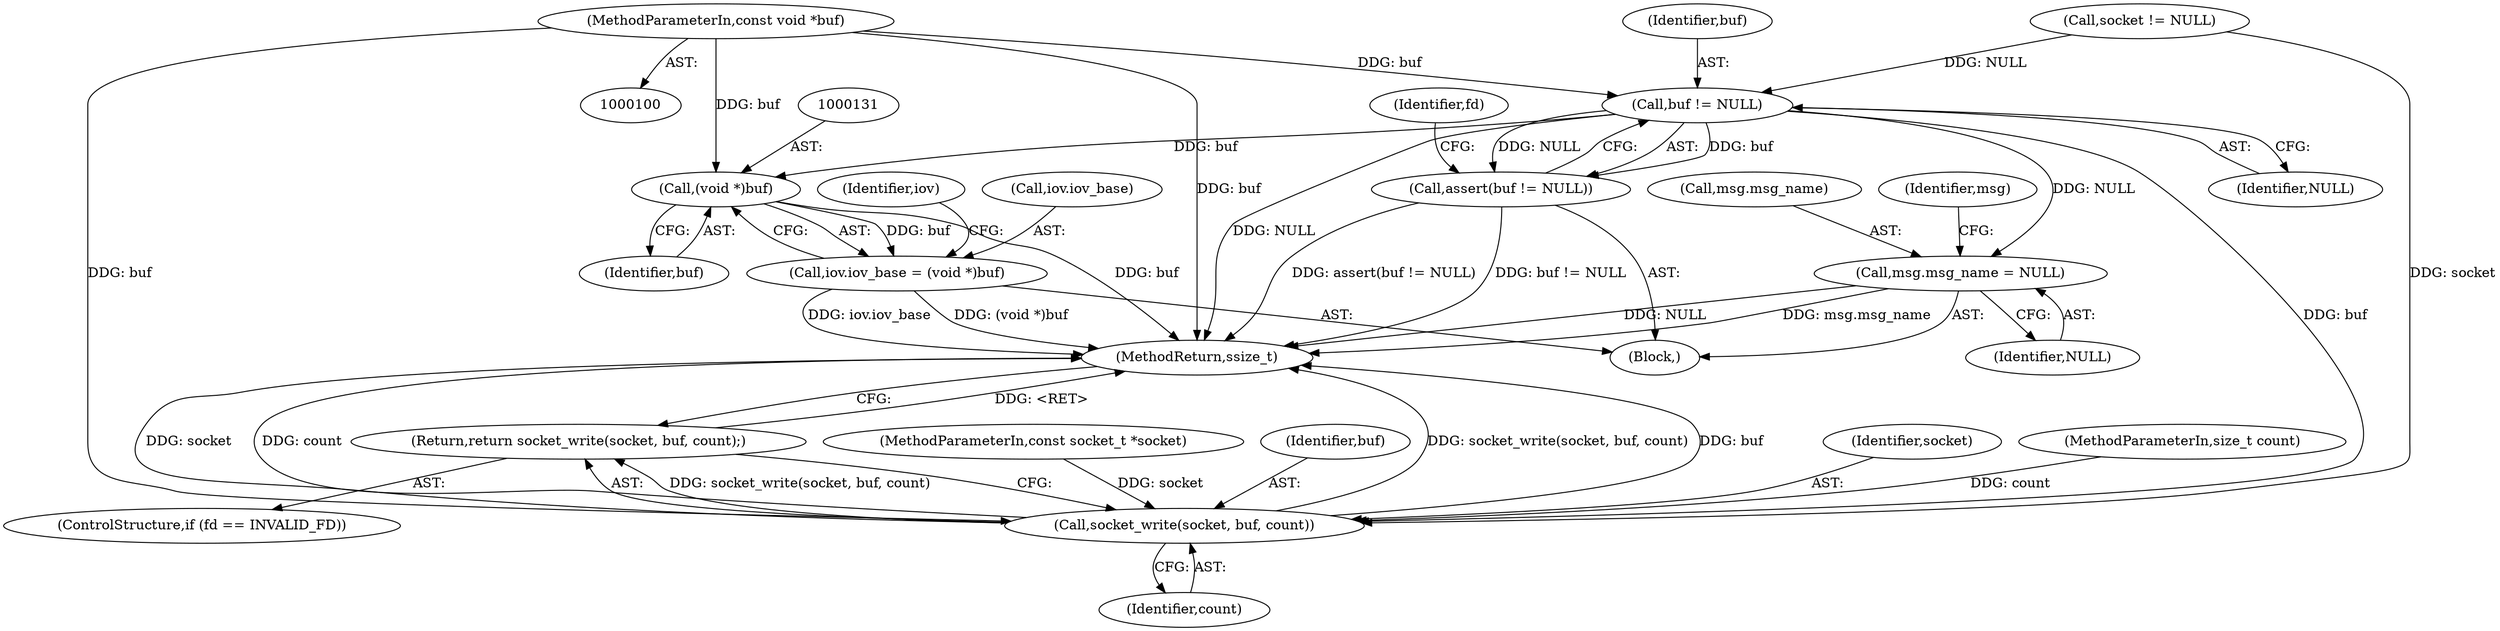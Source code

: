 digraph "0_Android_472271b153c5dc53c28beac55480a8d8434b2d5c_65@pointer" {
"1000102" [label="(MethodParameterIn,const void *buf)"];
"1000111" [label="(Call,buf != NULL)"];
"1000110" [label="(Call,assert(buf != NULL))"];
"1000119" [label="(Call,socket_write(socket, buf, count))"];
"1000118" [label="(Return,return socket_write(socket, buf, count);)"];
"1000130" [label="(Call,(void *)buf)"];
"1000126" [label="(Call,iov.iov_base = (void *)buf)"];
"1000160" [label="(Call,msg.msg_name = NULL)"];
"1000122" [label="(Identifier,count)"];
"1000112" [label="(Identifier,buf)"];
"1000214" [label="(MethodReturn,ssize_t)"];
"1000167" [label="(Identifier,msg)"];
"1000101" [label="(MethodParameterIn,const socket_t *socket)"];
"1000116" [label="(Identifier,fd)"];
"1000161" [label="(Call,msg.msg_name)"];
"1000119" [label="(Call,socket_write(socket, buf, count))"];
"1000111" [label="(Call,buf != NULL)"];
"1000110" [label="(Call,assert(buf != NULL))"];
"1000105" [label="(Block,)"];
"1000118" [label="(Return,return socket_write(socket, buf, count);)"];
"1000127" [label="(Call,iov.iov_base)"];
"1000130" [label="(Call,(void *)buf)"];
"1000113" [label="(Identifier,NULL)"];
"1000121" [label="(Identifier,buf)"];
"1000102" [label="(MethodParameterIn,const void *buf)"];
"1000114" [label="(ControlStructure,if (fd == INVALID_FD))"];
"1000107" [label="(Call,socket != NULL)"];
"1000135" [label="(Identifier,iov)"];
"1000160" [label="(Call,msg.msg_name = NULL)"];
"1000120" [label="(Identifier,socket)"];
"1000164" [label="(Identifier,NULL)"];
"1000103" [label="(MethodParameterIn,size_t count)"];
"1000126" [label="(Call,iov.iov_base = (void *)buf)"];
"1000132" [label="(Identifier,buf)"];
"1000102" -> "1000100"  [label="AST: "];
"1000102" -> "1000214"  [label="DDG: buf"];
"1000102" -> "1000111"  [label="DDG: buf"];
"1000102" -> "1000119"  [label="DDG: buf"];
"1000102" -> "1000130"  [label="DDG: buf"];
"1000111" -> "1000110"  [label="AST: "];
"1000111" -> "1000113"  [label="CFG: "];
"1000112" -> "1000111"  [label="AST: "];
"1000113" -> "1000111"  [label="AST: "];
"1000110" -> "1000111"  [label="CFG: "];
"1000111" -> "1000214"  [label="DDG: NULL"];
"1000111" -> "1000110"  [label="DDG: buf"];
"1000111" -> "1000110"  [label="DDG: NULL"];
"1000107" -> "1000111"  [label="DDG: NULL"];
"1000111" -> "1000119"  [label="DDG: buf"];
"1000111" -> "1000130"  [label="DDG: buf"];
"1000111" -> "1000160"  [label="DDG: NULL"];
"1000110" -> "1000105"  [label="AST: "];
"1000116" -> "1000110"  [label="CFG: "];
"1000110" -> "1000214"  [label="DDG: assert(buf != NULL)"];
"1000110" -> "1000214"  [label="DDG: buf != NULL"];
"1000119" -> "1000118"  [label="AST: "];
"1000119" -> "1000122"  [label="CFG: "];
"1000120" -> "1000119"  [label="AST: "];
"1000121" -> "1000119"  [label="AST: "];
"1000122" -> "1000119"  [label="AST: "];
"1000118" -> "1000119"  [label="CFG: "];
"1000119" -> "1000214"  [label="DDG: socket_write(socket, buf, count)"];
"1000119" -> "1000214"  [label="DDG: buf"];
"1000119" -> "1000214"  [label="DDG: socket"];
"1000119" -> "1000214"  [label="DDG: count"];
"1000119" -> "1000118"  [label="DDG: socket_write(socket, buf, count)"];
"1000107" -> "1000119"  [label="DDG: socket"];
"1000101" -> "1000119"  [label="DDG: socket"];
"1000103" -> "1000119"  [label="DDG: count"];
"1000118" -> "1000114"  [label="AST: "];
"1000214" -> "1000118"  [label="CFG: "];
"1000118" -> "1000214"  [label="DDG: <RET>"];
"1000130" -> "1000126"  [label="AST: "];
"1000130" -> "1000132"  [label="CFG: "];
"1000131" -> "1000130"  [label="AST: "];
"1000132" -> "1000130"  [label="AST: "];
"1000126" -> "1000130"  [label="CFG: "];
"1000130" -> "1000214"  [label="DDG: buf"];
"1000130" -> "1000126"  [label="DDG: buf"];
"1000126" -> "1000105"  [label="AST: "];
"1000127" -> "1000126"  [label="AST: "];
"1000135" -> "1000126"  [label="CFG: "];
"1000126" -> "1000214"  [label="DDG: (void *)buf"];
"1000126" -> "1000214"  [label="DDG: iov.iov_base"];
"1000160" -> "1000105"  [label="AST: "];
"1000160" -> "1000164"  [label="CFG: "];
"1000161" -> "1000160"  [label="AST: "];
"1000164" -> "1000160"  [label="AST: "];
"1000167" -> "1000160"  [label="CFG: "];
"1000160" -> "1000214"  [label="DDG: NULL"];
"1000160" -> "1000214"  [label="DDG: msg.msg_name"];
}
